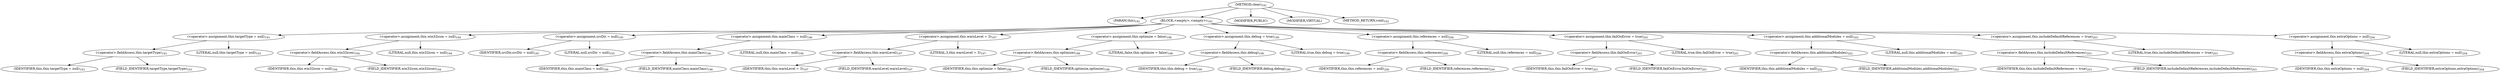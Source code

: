 digraph "clear" {  
"245" [label = <(METHOD,clear)<SUB>192</SUB>> ]
"246" [label = <(PARAM,this)<SUB>192</SUB>> ]
"247" [label = <(BLOCK,&lt;empty&gt;,&lt;empty&gt;)<SUB>192</SUB>> ]
"248" [label = <(&lt;operator&gt;.assignment,this.targetType = null)<SUB>193</SUB>> ]
"249" [label = <(&lt;operator&gt;.fieldAccess,this.targetType)<SUB>193</SUB>> ]
"250" [label = <(IDENTIFIER,this,this.targetType = null)<SUB>193</SUB>> ]
"251" [label = <(FIELD_IDENTIFIER,targetType,targetType)<SUB>193</SUB>> ]
"252" [label = <(LITERAL,null,this.targetType = null)<SUB>193</SUB>> ]
"253" [label = <(&lt;operator&gt;.assignment,this.win32icon = null)<SUB>194</SUB>> ]
"254" [label = <(&lt;operator&gt;.fieldAccess,this.win32icon)<SUB>194</SUB>> ]
"255" [label = <(IDENTIFIER,this,this.win32icon = null)<SUB>194</SUB>> ]
"256" [label = <(FIELD_IDENTIFIER,win32icon,win32icon)<SUB>194</SUB>> ]
"257" [label = <(LITERAL,null,this.win32icon = null)<SUB>194</SUB>> ]
"258" [label = <(&lt;operator&gt;.assignment,srcDir = null)<SUB>195</SUB>> ]
"259" [label = <(IDENTIFIER,srcDir,srcDir = null)<SUB>195</SUB>> ]
"260" [label = <(LITERAL,null,srcDir = null)<SUB>195</SUB>> ]
"261" [label = <(&lt;operator&gt;.assignment,this.mainClass = null)<SUB>196</SUB>> ]
"262" [label = <(&lt;operator&gt;.fieldAccess,this.mainClass)<SUB>196</SUB>> ]
"263" [label = <(IDENTIFIER,this,this.mainClass = null)<SUB>196</SUB>> ]
"264" [label = <(FIELD_IDENTIFIER,mainClass,mainClass)<SUB>196</SUB>> ]
"265" [label = <(LITERAL,null,this.mainClass = null)<SUB>196</SUB>> ]
"266" [label = <(&lt;operator&gt;.assignment,this.warnLevel = 3)<SUB>197</SUB>> ]
"267" [label = <(&lt;operator&gt;.fieldAccess,this.warnLevel)<SUB>197</SUB>> ]
"268" [label = <(IDENTIFIER,this,this.warnLevel = 3)<SUB>197</SUB>> ]
"269" [label = <(FIELD_IDENTIFIER,warnLevel,warnLevel)<SUB>197</SUB>> ]
"270" [label = <(LITERAL,3,this.warnLevel = 3)<SUB>197</SUB>> ]
"271" [label = <(&lt;operator&gt;.assignment,this.optimize = false)<SUB>198</SUB>> ]
"272" [label = <(&lt;operator&gt;.fieldAccess,this.optimize)<SUB>198</SUB>> ]
"273" [label = <(IDENTIFIER,this,this.optimize = false)<SUB>198</SUB>> ]
"274" [label = <(FIELD_IDENTIFIER,optimize,optimize)<SUB>198</SUB>> ]
"275" [label = <(LITERAL,false,this.optimize = false)<SUB>198</SUB>> ]
"276" [label = <(&lt;operator&gt;.assignment,this.debug = true)<SUB>199</SUB>> ]
"277" [label = <(&lt;operator&gt;.fieldAccess,this.debug)<SUB>199</SUB>> ]
"278" [label = <(IDENTIFIER,this,this.debug = true)<SUB>199</SUB>> ]
"279" [label = <(FIELD_IDENTIFIER,debug,debug)<SUB>199</SUB>> ]
"280" [label = <(LITERAL,true,this.debug = true)<SUB>199</SUB>> ]
"281" [label = <(&lt;operator&gt;.assignment,this.references = null)<SUB>200</SUB>> ]
"282" [label = <(&lt;operator&gt;.fieldAccess,this.references)<SUB>200</SUB>> ]
"283" [label = <(IDENTIFIER,this,this.references = null)<SUB>200</SUB>> ]
"284" [label = <(FIELD_IDENTIFIER,references,references)<SUB>200</SUB>> ]
"285" [label = <(LITERAL,null,this.references = null)<SUB>200</SUB>> ]
"286" [label = <(&lt;operator&gt;.assignment,this.failOnError = true)<SUB>201</SUB>> ]
"287" [label = <(&lt;operator&gt;.fieldAccess,this.failOnError)<SUB>201</SUB>> ]
"288" [label = <(IDENTIFIER,this,this.failOnError = true)<SUB>201</SUB>> ]
"289" [label = <(FIELD_IDENTIFIER,failOnError,failOnError)<SUB>201</SUB>> ]
"290" [label = <(LITERAL,true,this.failOnError = true)<SUB>201</SUB>> ]
"291" [label = <(&lt;operator&gt;.assignment,this.additionalModules = null)<SUB>202</SUB>> ]
"292" [label = <(&lt;operator&gt;.fieldAccess,this.additionalModules)<SUB>202</SUB>> ]
"293" [label = <(IDENTIFIER,this,this.additionalModules = null)<SUB>202</SUB>> ]
"294" [label = <(FIELD_IDENTIFIER,additionalModules,additionalModules)<SUB>202</SUB>> ]
"295" [label = <(LITERAL,null,this.additionalModules = null)<SUB>202</SUB>> ]
"296" [label = <(&lt;operator&gt;.assignment,this.includeDefaultReferences = true)<SUB>203</SUB>> ]
"297" [label = <(&lt;operator&gt;.fieldAccess,this.includeDefaultReferences)<SUB>203</SUB>> ]
"298" [label = <(IDENTIFIER,this,this.includeDefaultReferences = true)<SUB>203</SUB>> ]
"299" [label = <(FIELD_IDENTIFIER,includeDefaultReferences,includeDefaultReferences)<SUB>203</SUB>> ]
"300" [label = <(LITERAL,true,this.includeDefaultReferences = true)<SUB>203</SUB>> ]
"301" [label = <(&lt;operator&gt;.assignment,this.extraOptions = null)<SUB>204</SUB>> ]
"302" [label = <(&lt;operator&gt;.fieldAccess,this.extraOptions)<SUB>204</SUB>> ]
"303" [label = <(IDENTIFIER,this,this.extraOptions = null)<SUB>204</SUB>> ]
"304" [label = <(FIELD_IDENTIFIER,extraOptions,extraOptions)<SUB>204</SUB>> ]
"305" [label = <(LITERAL,null,this.extraOptions = null)<SUB>204</SUB>> ]
"306" [label = <(MODIFIER,PUBLIC)> ]
"307" [label = <(MODIFIER,VIRTUAL)> ]
"308" [label = <(METHOD_RETURN,void)<SUB>192</SUB>> ]
  "245" -> "246" 
  "245" -> "247" 
  "245" -> "306" 
  "245" -> "307" 
  "245" -> "308" 
  "247" -> "248" 
  "247" -> "253" 
  "247" -> "258" 
  "247" -> "261" 
  "247" -> "266" 
  "247" -> "271" 
  "247" -> "276" 
  "247" -> "281" 
  "247" -> "286" 
  "247" -> "291" 
  "247" -> "296" 
  "247" -> "301" 
  "248" -> "249" 
  "248" -> "252" 
  "249" -> "250" 
  "249" -> "251" 
  "253" -> "254" 
  "253" -> "257" 
  "254" -> "255" 
  "254" -> "256" 
  "258" -> "259" 
  "258" -> "260" 
  "261" -> "262" 
  "261" -> "265" 
  "262" -> "263" 
  "262" -> "264" 
  "266" -> "267" 
  "266" -> "270" 
  "267" -> "268" 
  "267" -> "269" 
  "271" -> "272" 
  "271" -> "275" 
  "272" -> "273" 
  "272" -> "274" 
  "276" -> "277" 
  "276" -> "280" 
  "277" -> "278" 
  "277" -> "279" 
  "281" -> "282" 
  "281" -> "285" 
  "282" -> "283" 
  "282" -> "284" 
  "286" -> "287" 
  "286" -> "290" 
  "287" -> "288" 
  "287" -> "289" 
  "291" -> "292" 
  "291" -> "295" 
  "292" -> "293" 
  "292" -> "294" 
  "296" -> "297" 
  "296" -> "300" 
  "297" -> "298" 
  "297" -> "299" 
  "301" -> "302" 
  "301" -> "305" 
  "302" -> "303" 
  "302" -> "304" 
}
